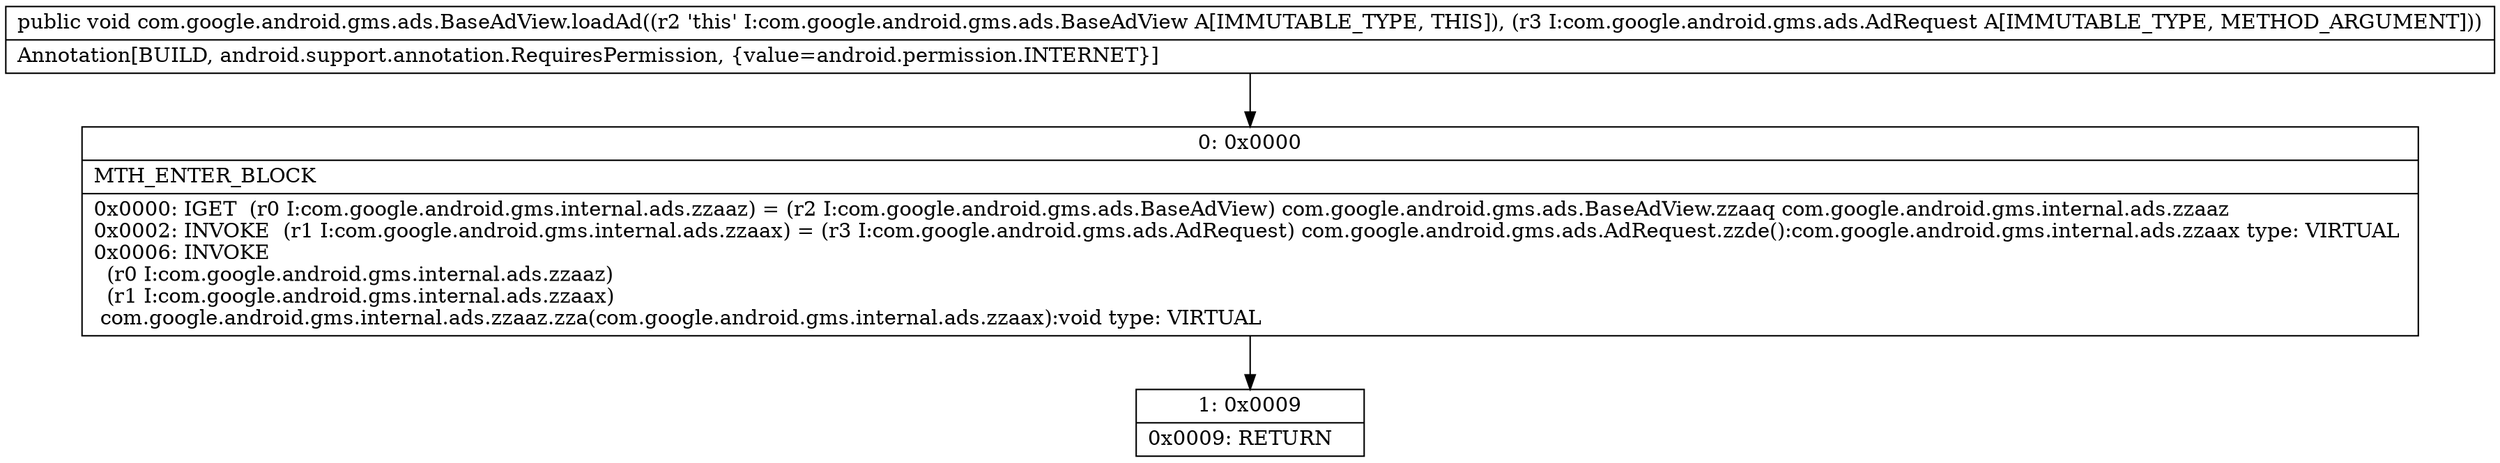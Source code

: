 digraph "CFG forcom.google.android.gms.ads.BaseAdView.loadAd(Lcom\/google\/android\/gms\/ads\/AdRequest;)V" {
Node_0 [shape=record,label="{0\:\ 0x0000|MTH_ENTER_BLOCK\l|0x0000: IGET  (r0 I:com.google.android.gms.internal.ads.zzaaz) = (r2 I:com.google.android.gms.ads.BaseAdView) com.google.android.gms.ads.BaseAdView.zzaaq com.google.android.gms.internal.ads.zzaaz \l0x0002: INVOKE  (r1 I:com.google.android.gms.internal.ads.zzaax) = (r3 I:com.google.android.gms.ads.AdRequest) com.google.android.gms.ads.AdRequest.zzde():com.google.android.gms.internal.ads.zzaax type: VIRTUAL \l0x0006: INVOKE  \l  (r0 I:com.google.android.gms.internal.ads.zzaaz)\l  (r1 I:com.google.android.gms.internal.ads.zzaax)\l com.google.android.gms.internal.ads.zzaaz.zza(com.google.android.gms.internal.ads.zzaax):void type: VIRTUAL \l}"];
Node_1 [shape=record,label="{1\:\ 0x0009|0x0009: RETURN   \l}"];
MethodNode[shape=record,label="{public void com.google.android.gms.ads.BaseAdView.loadAd((r2 'this' I:com.google.android.gms.ads.BaseAdView A[IMMUTABLE_TYPE, THIS]), (r3 I:com.google.android.gms.ads.AdRequest A[IMMUTABLE_TYPE, METHOD_ARGUMENT]))  | Annotation[BUILD, android.support.annotation.RequiresPermission, \{value=android.permission.INTERNET\}]\l}"];
MethodNode -> Node_0;
Node_0 -> Node_1;
}

